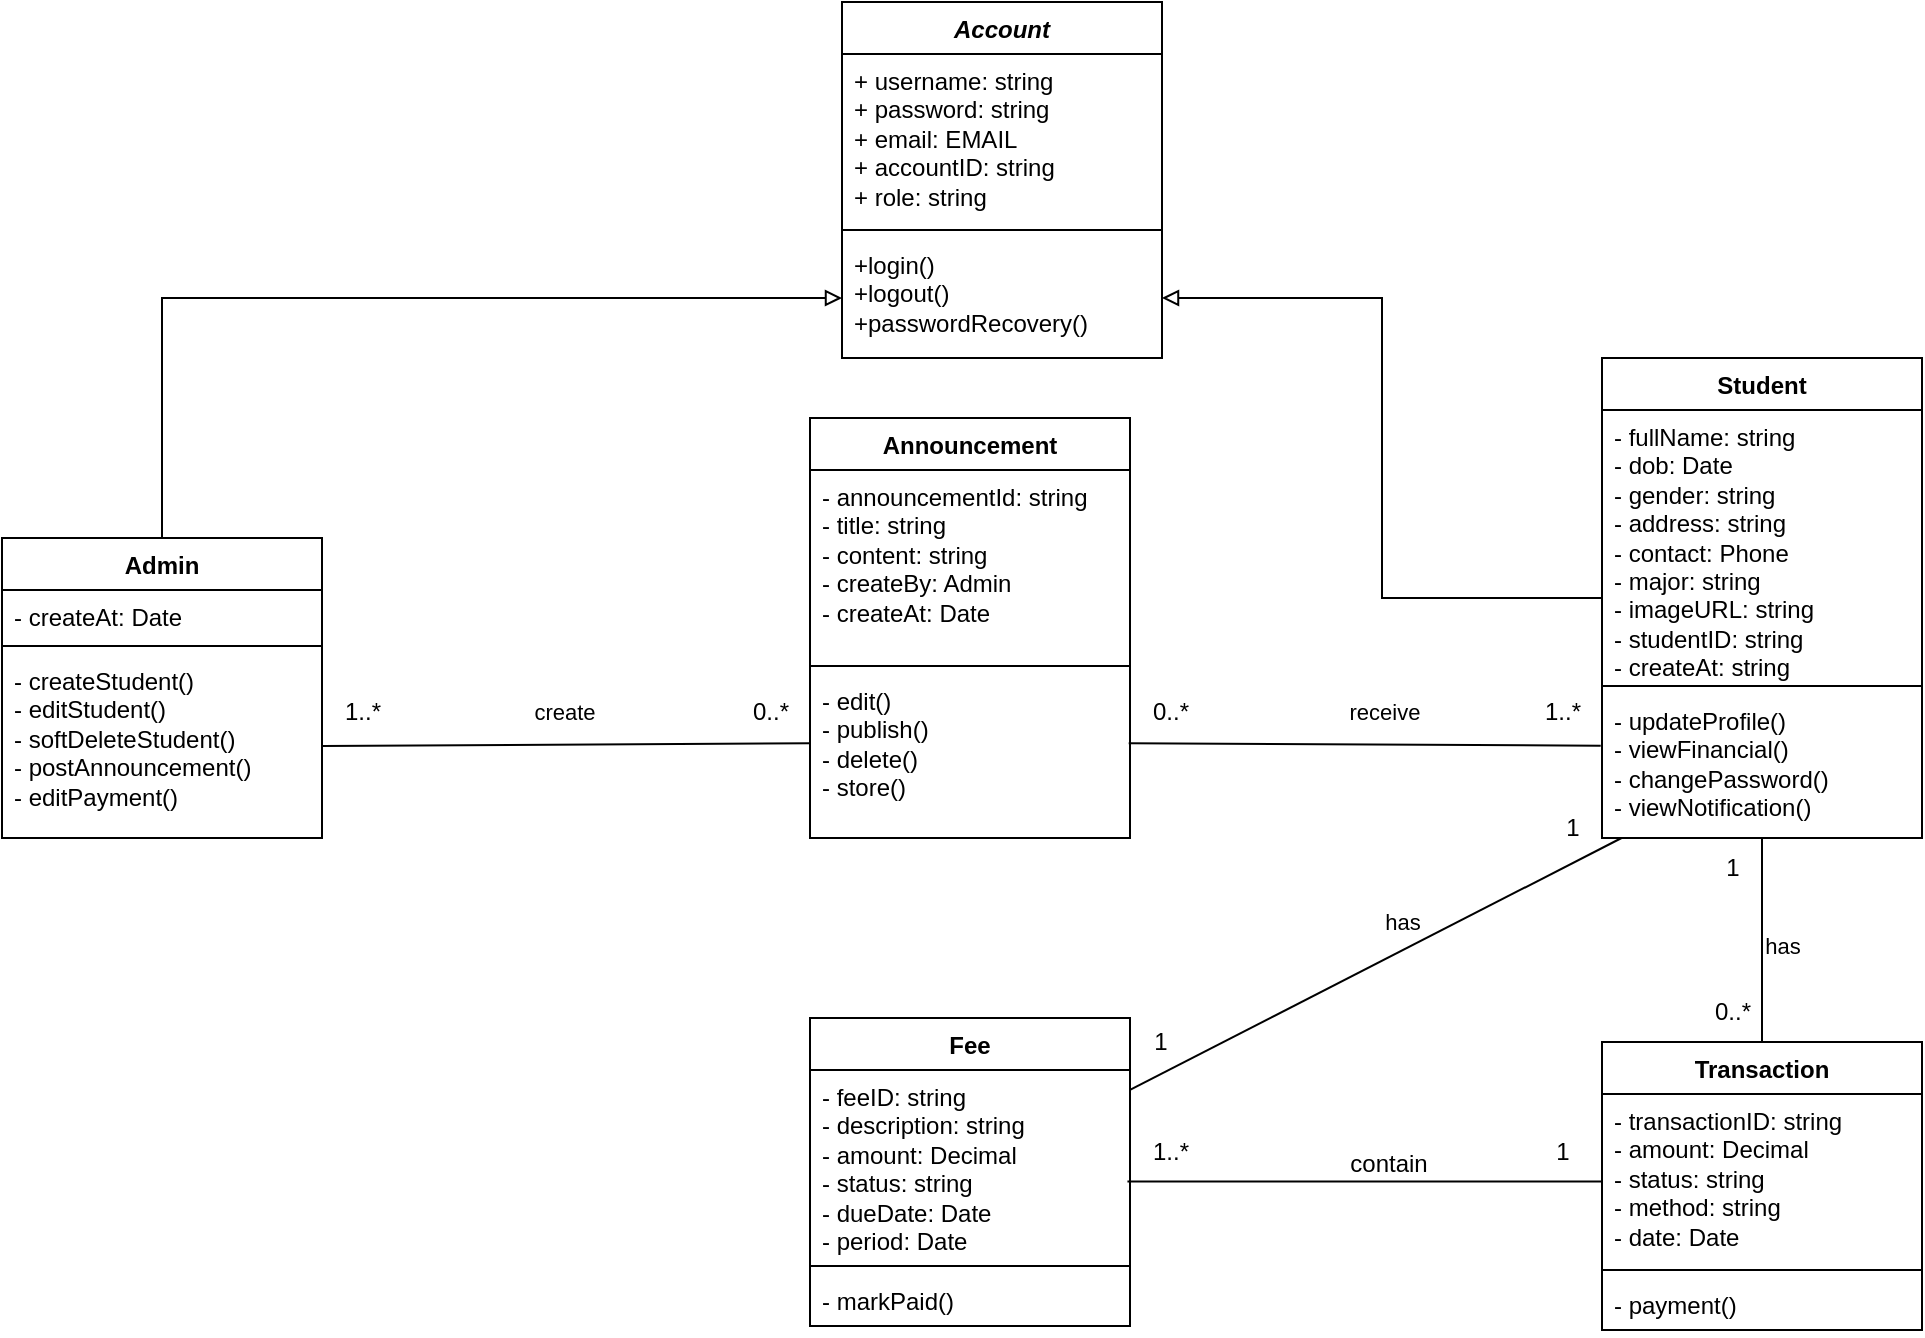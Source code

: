 <mxfile version="26.1.1">
  <diagram name="Trang-1" id="P6_eoKz5N8LoRXYNDzY7">
    <mxGraphModel dx="1421" dy="349" grid="1" gridSize="10" guides="1" tooltips="1" connect="1" arrows="1" fold="1" page="1" pageScale="1" pageWidth="827" pageHeight="1169" math="0" shadow="0">
      <root>
        <mxCell id="0" />
        <mxCell id="1" parent="0" />
        <mxCell id="kj9_B7zYvbfbqNJdOM6g-10" value="&lt;i&gt;Account&lt;/i&gt;" style="swimlane;fontStyle=1;align=center;verticalAlign=top;childLayout=stackLayout;horizontal=1;startSize=26;horizontalStack=0;resizeParent=1;resizeParentMax=0;resizeLast=0;collapsible=1;marginBottom=0;whiteSpace=wrap;html=1;" parent="1" vertex="1">
          <mxGeometry x="270" y="50" width="160" height="178" as="geometry" />
        </mxCell>
        <mxCell id="kj9_B7zYvbfbqNJdOM6g-11" value="+ username: string&lt;div&gt;+ password: string&lt;/div&gt;&lt;div&gt;+ email: EMAIL&lt;/div&gt;&lt;div&gt;+ accountID: string&lt;/div&gt;&lt;div&gt;+ role: string&lt;/div&gt;" style="text;strokeColor=none;fillColor=none;align=left;verticalAlign=top;spacingLeft=4;spacingRight=4;overflow=hidden;rotatable=0;points=[[0,0.5],[1,0.5]];portConstraint=eastwest;whiteSpace=wrap;html=1;" parent="kj9_B7zYvbfbqNJdOM6g-10" vertex="1">
          <mxGeometry y="26" width="160" height="84" as="geometry" />
        </mxCell>
        <mxCell id="kj9_B7zYvbfbqNJdOM6g-12" value="" style="line;strokeWidth=1;fillColor=none;align=left;verticalAlign=middle;spacingTop=-1;spacingLeft=3;spacingRight=3;rotatable=0;labelPosition=right;points=[];portConstraint=eastwest;strokeColor=inherit;" parent="kj9_B7zYvbfbqNJdOM6g-10" vertex="1">
          <mxGeometry y="110" width="160" height="8" as="geometry" />
        </mxCell>
        <mxCell id="kj9_B7zYvbfbqNJdOM6g-13" value="+login()&lt;div&gt;+logout()&lt;/div&gt;&lt;div&gt;+passwordRecovery()&lt;/div&gt;" style="text;strokeColor=none;fillColor=none;align=left;verticalAlign=top;spacingLeft=4;spacingRight=4;overflow=hidden;rotatable=0;points=[[0,0.5],[1,0.5]];portConstraint=eastwest;whiteSpace=wrap;html=1;" parent="kj9_B7zYvbfbqNJdOM6g-10" vertex="1">
          <mxGeometry y="118" width="160" height="60" as="geometry" />
        </mxCell>
        <mxCell id="kj9_B7zYvbfbqNJdOM6g-18" style="edgeStyle=orthogonalEdgeStyle;rounded=0;orthogonalLoop=1;jettySize=auto;html=1;entryX=0;entryY=0.5;entryDx=0;entryDy=0;endArrow=block;endFill=0;exitX=0.5;exitY=0;exitDx=0;exitDy=0;" parent="1" source="PIaiZYm5BltpmqRReViY-3" target="kj9_B7zYvbfbqNJdOM6g-13" edge="1">
          <mxGeometry relative="1" as="geometry">
            <mxPoint x="-77.04" y="360.182" as="sourcePoint" />
          </mxGeometry>
        </mxCell>
        <mxCell id="kj9_B7zYvbfbqNJdOM6g-23" style="edgeStyle=orthogonalEdgeStyle;rounded=0;orthogonalLoop=1;jettySize=auto;html=1;entryX=1;entryY=0.5;entryDx=0;entryDy=0;endArrow=block;endFill=0;" parent="1" source="kj9_B7zYvbfbqNJdOM6g-19" target="kj9_B7zYvbfbqNJdOM6g-13" edge="1">
          <mxGeometry relative="1" as="geometry" />
        </mxCell>
        <mxCell id="kj9_B7zYvbfbqNJdOM6g-19" value="Student" style="swimlane;fontStyle=1;align=center;verticalAlign=top;childLayout=stackLayout;horizontal=1;startSize=26;horizontalStack=0;resizeParent=1;resizeParentMax=0;resizeLast=0;collapsible=1;marginBottom=0;whiteSpace=wrap;html=1;" parent="1" vertex="1">
          <mxGeometry x="650" y="228" width="160" height="240" as="geometry" />
        </mxCell>
        <mxCell id="kj9_B7zYvbfbqNJdOM6g-20" value="&lt;div&gt;- fullName: string&lt;/div&gt;&lt;div&gt;- dob: Date&lt;/div&gt;&lt;div&gt;- gender: string&lt;/div&gt;&lt;div&gt;- address: string&lt;/div&gt;&lt;div&gt;- contact: Phone&lt;/div&gt;&lt;div&gt;- major: string&lt;/div&gt;&lt;div&gt;- imageURL: string&lt;/div&gt;&lt;div&gt;- studentID: string&lt;/div&gt;&lt;div&gt;- createAt: string&lt;/div&gt;" style="text;strokeColor=none;fillColor=none;align=left;verticalAlign=top;spacingLeft=4;spacingRight=4;overflow=hidden;rotatable=0;points=[[0,0.5],[1,0.5]];portConstraint=eastwest;whiteSpace=wrap;html=1;" parent="kj9_B7zYvbfbqNJdOM6g-19" vertex="1">
          <mxGeometry y="26" width="160" height="134" as="geometry" />
        </mxCell>
        <mxCell id="kj9_B7zYvbfbqNJdOM6g-21" value="" style="line;strokeWidth=1;fillColor=none;align=left;verticalAlign=middle;spacingTop=-1;spacingLeft=3;spacingRight=3;rotatable=0;labelPosition=right;points=[];portConstraint=eastwest;strokeColor=inherit;" parent="kj9_B7zYvbfbqNJdOM6g-19" vertex="1">
          <mxGeometry y="160" width="160" height="8" as="geometry" />
        </mxCell>
        <mxCell id="kj9_B7zYvbfbqNJdOM6g-22" value="- updateProfile()&lt;div&gt;- viewFinancial()&lt;/div&gt;&lt;div&gt;- changePassword()&lt;/div&gt;&lt;div&gt;- viewNotification()&lt;/div&gt;" style="text;strokeColor=none;fillColor=none;align=left;verticalAlign=top;spacingLeft=4;spacingRight=4;overflow=hidden;rotatable=0;points=[[0,0.5],[1,0.5]];portConstraint=eastwest;whiteSpace=wrap;html=1;" parent="kj9_B7zYvbfbqNJdOM6g-19" vertex="1">
          <mxGeometry y="168" width="160" height="72" as="geometry" />
        </mxCell>
        <mxCell id="kj9_B7zYvbfbqNJdOM6g-24" value="Announcement" style="swimlane;fontStyle=1;align=center;verticalAlign=top;childLayout=stackLayout;horizontal=1;startSize=26;horizontalStack=0;resizeParent=1;resizeParentMax=0;resizeLast=0;collapsible=1;marginBottom=0;whiteSpace=wrap;html=1;" parent="1" vertex="1">
          <mxGeometry x="254" y="258" width="160" height="210" as="geometry" />
        </mxCell>
        <mxCell id="kj9_B7zYvbfbqNJdOM6g-25" value="- announcementId: string&lt;div&gt;- title: string&lt;/div&gt;&lt;div&gt;- content: string&lt;/div&gt;&lt;div&gt;- createBy: Admin&lt;/div&gt;&lt;div&gt;- createAt: Date&lt;/div&gt;" style="text;strokeColor=none;fillColor=none;align=left;verticalAlign=top;spacingLeft=4;spacingRight=4;overflow=hidden;rotatable=0;points=[[0,0.5],[1,0.5]];portConstraint=eastwest;whiteSpace=wrap;html=1;" parent="kj9_B7zYvbfbqNJdOM6g-24" vertex="1">
          <mxGeometry y="26" width="160" height="94" as="geometry" />
        </mxCell>
        <mxCell id="kj9_B7zYvbfbqNJdOM6g-26" value="" style="line;strokeWidth=1;fillColor=none;align=left;verticalAlign=middle;spacingTop=-1;spacingLeft=3;spacingRight=3;rotatable=0;labelPosition=right;points=[];portConstraint=eastwest;strokeColor=inherit;" parent="kj9_B7zYvbfbqNJdOM6g-24" vertex="1">
          <mxGeometry y="120" width="160" height="8" as="geometry" />
        </mxCell>
        <mxCell id="kj9_B7zYvbfbqNJdOM6g-27" value="- edit()&lt;div&gt;- publish()&lt;/div&gt;&lt;div&gt;- delete()&lt;/div&gt;&lt;div&gt;- store()&lt;/div&gt;" style="text;strokeColor=none;fillColor=none;align=left;verticalAlign=top;spacingLeft=4;spacingRight=4;overflow=hidden;rotatable=0;points=[[0,0.5],[1,0.5]];portConstraint=eastwest;whiteSpace=wrap;html=1;" parent="kj9_B7zYvbfbqNJdOM6g-24" vertex="1">
          <mxGeometry y="128" width="160" height="82" as="geometry" />
        </mxCell>
        <mxCell id="kj9_B7zYvbfbqNJdOM6g-30" value="" style="endArrow=none;html=1;rounded=0;endFill=0;exitX=0.002;exitY=0.422;exitDx=0;exitDy=0;exitPerimeter=0;entryX=1;entryY=0.5;entryDx=0;entryDy=0;" parent="1" source="kj9_B7zYvbfbqNJdOM6g-27" target="PIaiZYm5BltpmqRReViY-6" edge="1">
          <mxGeometry width="50" height="50" relative="1" as="geometry">
            <mxPoint x="270" y="510" as="sourcePoint" />
            <mxPoint x="11.28" y="484.144" as="targetPoint" />
          </mxGeometry>
        </mxCell>
        <mxCell id="kj9_B7zYvbfbqNJdOM6g-33" value="create" style="edgeLabel;html=1;align=center;verticalAlign=middle;resizable=0;points=[];" parent="kj9_B7zYvbfbqNJdOM6g-30" connectable="0" vertex="1">
          <mxGeometry x="0.026" relative="1" as="geometry">
            <mxPoint x="2" y="-17" as="offset" />
          </mxGeometry>
        </mxCell>
        <mxCell id="kj9_B7zYvbfbqNJdOM6g-31" value="1..*" style="text;html=1;align=center;verticalAlign=middle;resizable=0;points=[];autosize=1;strokeColor=none;fillColor=none;" parent="1" vertex="1">
          <mxGeometry x="10" y="390" width="40" height="30" as="geometry" />
        </mxCell>
        <mxCell id="kj9_B7zYvbfbqNJdOM6g-32" value="0..*" style="text;html=1;align=center;verticalAlign=middle;resizable=0;points=[];autosize=1;strokeColor=none;fillColor=none;" parent="1" vertex="1">
          <mxGeometry x="214" y="390" width="40" height="30" as="geometry" />
        </mxCell>
        <mxCell id="kj9_B7zYvbfbqNJdOM6g-34" value="" style="endArrow=none;html=1;rounded=0;entryX=-0.004;entryY=0.359;entryDx=0;entryDy=0;exitX=0.996;exitY=0.422;exitDx=0;exitDy=0;endFill=0;exitPerimeter=0;entryPerimeter=0;" parent="1" source="kj9_B7zYvbfbqNJdOM6g-27" target="kj9_B7zYvbfbqNJdOM6g-22" edge="1">
          <mxGeometry width="50" height="50" relative="1" as="geometry">
            <mxPoint x="320" y="640" as="sourcePoint" />
            <mxPoint x="370" y="590" as="targetPoint" />
          </mxGeometry>
        </mxCell>
        <mxCell id="kj9_B7zYvbfbqNJdOM6g-35" value="receive" style="edgeLabel;html=1;align=center;verticalAlign=middle;resizable=0;points=[];" parent="kj9_B7zYvbfbqNJdOM6g-34" connectable="0" vertex="1">
          <mxGeometry x="0.035" y="-2" relative="1" as="geometry">
            <mxPoint x="5" y="-18" as="offset" />
          </mxGeometry>
        </mxCell>
        <mxCell id="kj9_B7zYvbfbqNJdOM6g-36" value="1..*" style="text;html=1;align=center;verticalAlign=middle;resizable=0;points=[];autosize=1;strokeColor=none;fillColor=none;" parent="1" vertex="1">
          <mxGeometry x="610" y="390" width="40" height="30" as="geometry" />
        </mxCell>
        <mxCell id="kj9_B7zYvbfbqNJdOM6g-37" value="0..*" style="text;html=1;align=center;verticalAlign=middle;resizable=0;points=[];autosize=1;strokeColor=none;fillColor=none;" parent="1" vertex="1">
          <mxGeometry x="414" y="390" width="40" height="30" as="geometry" />
        </mxCell>
        <mxCell id="kj9_B7zYvbfbqNJdOM6g-38" value="Fee" style="swimlane;fontStyle=1;align=center;verticalAlign=top;childLayout=stackLayout;horizontal=1;startSize=26;horizontalStack=0;resizeParent=1;resizeParentMax=0;resizeLast=0;collapsible=1;marginBottom=0;whiteSpace=wrap;html=1;" parent="1" vertex="1">
          <mxGeometry x="254" y="558" width="160" height="154" as="geometry" />
        </mxCell>
        <mxCell id="kj9_B7zYvbfbqNJdOM6g-39" value="- feeID: string&lt;div&gt;- description: string&lt;/div&gt;&lt;div&gt;- amount: Decimal&lt;/div&gt;&lt;div&gt;- status: string&lt;/div&gt;&lt;div&gt;- dueDate: Date&lt;/div&gt;&lt;div&gt;- period: Date&lt;/div&gt;" style="text;strokeColor=none;fillColor=none;align=left;verticalAlign=top;spacingLeft=4;spacingRight=4;overflow=hidden;rotatable=0;points=[[0,0.5],[1,0.5]];portConstraint=eastwest;whiteSpace=wrap;html=1;" parent="kj9_B7zYvbfbqNJdOM6g-38" vertex="1">
          <mxGeometry y="26" width="160" height="94" as="geometry" />
        </mxCell>
        <mxCell id="kj9_B7zYvbfbqNJdOM6g-40" value="" style="line;strokeWidth=1;fillColor=none;align=left;verticalAlign=middle;spacingTop=-1;spacingLeft=3;spacingRight=3;rotatable=0;labelPosition=right;points=[];portConstraint=eastwest;strokeColor=inherit;" parent="kj9_B7zYvbfbqNJdOM6g-38" vertex="1">
          <mxGeometry y="120" width="160" height="8" as="geometry" />
        </mxCell>
        <mxCell id="kj9_B7zYvbfbqNJdOM6g-41" value="- markPaid()" style="text;strokeColor=none;fillColor=none;align=left;verticalAlign=top;spacingLeft=4;spacingRight=4;overflow=hidden;rotatable=0;points=[[0,0.5],[1,0.5]];portConstraint=eastwest;whiteSpace=wrap;html=1;" parent="kj9_B7zYvbfbqNJdOM6g-38" vertex="1">
          <mxGeometry y="128" width="160" height="26" as="geometry" />
        </mxCell>
        <mxCell id="kj9_B7zYvbfbqNJdOM6g-44" value="Transaction" style="swimlane;fontStyle=1;align=center;verticalAlign=top;childLayout=stackLayout;horizontal=1;startSize=26;horizontalStack=0;resizeParent=1;resizeParentMax=0;resizeLast=0;collapsible=1;marginBottom=0;whiteSpace=wrap;html=1;" parent="1" vertex="1">
          <mxGeometry x="650" y="570" width="160" height="144" as="geometry" />
        </mxCell>
        <mxCell id="kj9_B7zYvbfbqNJdOM6g-45" value="- transactionID: string&lt;div&gt;- amount: Decimal&lt;/div&gt;&lt;div&gt;- status: string&lt;/div&gt;&lt;div&gt;- method: string&lt;/div&gt;&lt;div&gt;- date: Date&lt;/div&gt;" style="text;strokeColor=none;fillColor=none;align=left;verticalAlign=top;spacingLeft=4;spacingRight=4;overflow=hidden;rotatable=0;points=[[0,0.5],[1,0.5]];portConstraint=eastwest;whiteSpace=wrap;html=1;" parent="kj9_B7zYvbfbqNJdOM6g-44" vertex="1">
          <mxGeometry y="26" width="160" height="84" as="geometry" />
        </mxCell>
        <mxCell id="kj9_B7zYvbfbqNJdOM6g-46" value="" style="line;strokeWidth=1;fillColor=none;align=left;verticalAlign=middle;spacingTop=-1;spacingLeft=3;spacingRight=3;rotatable=0;labelPosition=right;points=[];portConstraint=eastwest;strokeColor=inherit;" parent="kj9_B7zYvbfbqNJdOM6g-44" vertex="1">
          <mxGeometry y="110" width="160" height="8" as="geometry" />
        </mxCell>
        <mxCell id="kj9_B7zYvbfbqNJdOM6g-47" value="- payment()" style="text;strokeColor=none;fillColor=none;align=left;verticalAlign=top;spacingLeft=4;spacingRight=4;overflow=hidden;rotatable=0;points=[[0,0.5],[1,0.5]];portConstraint=eastwest;whiteSpace=wrap;html=1;" parent="kj9_B7zYvbfbqNJdOM6g-44" vertex="1">
          <mxGeometry y="118" width="160" height="26" as="geometry" />
        </mxCell>
        <mxCell id="kj9_B7zYvbfbqNJdOM6g-48" value="" style="endArrow=none;html=1;rounded=0;exitX=0.5;exitY=0;exitDx=0;exitDy=0;endFill=0;" parent="1" source="kj9_B7zYvbfbqNJdOM6g-44" target="kj9_B7zYvbfbqNJdOM6g-22" edge="1">
          <mxGeometry width="50" height="50" relative="1" as="geometry">
            <mxPoint x="670" y="540" as="sourcePoint" />
            <mxPoint x="720" y="490" as="targetPoint" />
          </mxGeometry>
        </mxCell>
        <mxCell id="kj9_B7zYvbfbqNJdOM6g-52" value="has" style="edgeLabel;html=1;align=center;verticalAlign=middle;resizable=0;points=[];" parent="kj9_B7zYvbfbqNJdOM6g-48" connectable="0" vertex="1">
          <mxGeometry x="-0.051" y="-3" relative="1" as="geometry">
            <mxPoint x="7" as="offset" />
          </mxGeometry>
        </mxCell>
        <mxCell id="kj9_B7zYvbfbqNJdOM6g-49" value="" style="endArrow=none;html=1;rounded=0;" parent="1" source="kj9_B7zYvbfbqNJdOM6g-38" target="kj9_B7zYvbfbqNJdOM6g-22" edge="1">
          <mxGeometry width="50" height="50" relative="1" as="geometry">
            <mxPoint x="550" y="540" as="sourcePoint" />
            <mxPoint x="600" y="490" as="targetPoint" />
          </mxGeometry>
        </mxCell>
        <mxCell id="kj9_B7zYvbfbqNJdOM6g-51" value="has" style="edgeLabel;html=1;align=center;verticalAlign=middle;resizable=0;points=[];" parent="kj9_B7zYvbfbqNJdOM6g-49" connectable="0" vertex="1">
          <mxGeometry x="0.208" y="2" relative="1" as="geometry">
            <mxPoint x="-12" y="-6" as="offset" />
          </mxGeometry>
        </mxCell>
        <mxCell id="kj9_B7zYvbfbqNJdOM6g-50" value="" style="endArrow=none;html=1;rounded=0;exitX=0.995;exitY=0.594;exitDx=0;exitDy=0;exitPerimeter=0;endFill=0;entryX=0.003;entryY=0.466;entryDx=0;entryDy=0;entryPerimeter=0;" parent="1" edge="1">
          <mxGeometry width="50" height="50" relative="1" as="geometry">
            <mxPoint x="412.72" y="639.786" as="sourcePoint" />
            <mxPoint x="650.0" y="639.754" as="targetPoint" />
          </mxGeometry>
        </mxCell>
        <mxCell id="kj9_B7zYvbfbqNJdOM6g-58" value="&lt;span style=&quot;font-size: 12px; background-color: rgb(255, 255, 255);&quot;&gt;contain&lt;/span&gt;" style="edgeLabel;html=1;align=center;verticalAlign=middle;resizable=0;points=[];" parent="kj9_B7zYvbfbqNJdOM6g-50" connectable="0" vertex="1">
          <mxGeometry x="0.096" y="1" relative="1" as="geometry">
            <mxPoint y="-8" as="offset" />
          </mxGeometry>
        </mxCell>
        <mxCell id="kj9_B7zYvbfbqNJdOM6g-53" value="0..*" style="text;html=1;align=center;verticalAlign=middle;resizable=0;points=[];autosize=1;strokeColor=none;fillColor=none;" parent="1" vertex="1">
          <mxGeometry x="695" y="540" width="40" height="30" as="geometry" />
        </mxCell>
        <mxCell id="kj9_B7zYvbfbqNJdOM6g-54" value="1" style="text;html=1;align=center;verticalAlign=middle;resizable=0;points=[];autosize=1;strokeColor=none;fillColor=none;" parent="1" vertex="1">
          <mxGeometry x="700" y="468" width="30" height="30" as="geometry" />
        </mxCell>
        <mxCell id="kj9_B7zYvbfbqNJdOM6g-55" value="1" style="text;html=1;align=center;verticalAlign=middle;resizable=0;points=[];autosize=1;strokeColor=none;fillColor=none;" parent="1" vertex="1">
          <mxGeometry x="620" y="448" width="30" height="30" as="geometry" />
        </mxCell>
        <mxCell id="kj9_B7zYvbfbqNJdOM6g-56" value="1" style="text;html=1;align=center;verticalAlign=middle;resizable=0;points=[];autosize=1;strokeColor=none;fillColor=none;" parent="1" vertex="1">
          <mxGeometry x="414" y="555" width="30" height="30" as="geometry" />
        </mxCell>
        <mxCell id="kj9_B7zYvbfbqNJdOM6g-59" value="1" style="text;html=1;align=center;verticalAlign=middle;resizable=0;points=[];autosize=1;strokeColor=none;fillColor=none;" parent="1" vertex="1">
          <mxGeometry x="615" y="610" width="30" height="30" as="geometry" />
        </mxCell>
        <mxCell id="kj9_B7zYvbfbqNJdOM6g-60" value="1..*" style="text;html=1;align=center;verticalAlign=middle;resizable=0;points=[];autosize=1;strokeColor=none;fillColor=none;" parent="1" vertex="1">
          <mxGeometry x="414" y="610" width="40" height="30" as="geometry" />
        </mxCell>
        <mxCell id="PIaiZYm5BltpmqRReViY-3" value="Admin" style="swimlane;fontStyle=1;align=center;verticalAlign=top;childLayout=stackLayout;horizontal=1;startSize=26;horizontalStack=0;resizeParent=1;resizeParentMax=0;resizeLast=0;collapsible=1;marginBottom=0;whiteSpace=wrap;html=1;" vertex="1" parent="1">
          <mxGeometry x="-150" y="318" width="160" height="150" as="geometry" />
        </mxCell>
        <mxCell id="PIaiZYm5BltpmqRReViY-4" value="&lt;div&gt;- createAt: Date&lt;/div&gt;" style="text;strokeColor=none;fillColor=none;align=left;verticalAlign=top;spacingLeft=4;spacingRight=4;overflow=hidden;rotatable=0;points=[[0,0.5],[1,0.5]];portConstraint=eastwest;whiteSpace=wrap;html=1;" vertex="1" parent="PIaiZYm5BltpmqRReViY-3">
          <mxGeometry y="26" width="160" height="24" as="geometry" />
        </mxCell>
        <mxCell id="PIaiZYm5BltpmqRReViY-5" value="" style="line;strokeWidth=1;fillColor=none;align=left;verticalAlign=middle;spacingTop=-1;spacingLeft=3;spacingRight=3;rotatable=0;labelPosition=right;points=[];portConstraint=eastwest;strokeColor=inherit;" vertex="1" parent="PIaiZYm5BltpmqRReViY-3">
          <mxGeometry y="50" width="160" height="8" as="geometry" />
        </mxCell>
        <mxCell id="PIaiZYm5BltpmqRReViY-6" value="- createStudent()&lt;div&gt;- editStudent()&lt;/div&gt;&lt;div&gt;- softDeleteStudent()&lt;/div&gt;&lt;div&gt;- postAnnouncement()&lt;/div&gt;&lt;div&gt;- editPayment()&lt;/div&gt;" style="text;strokeColor=none;fillColor=none;align=left;verticalAlign=top;spacingLeft=4;spacingRight=4;overflow=hidden;rotatable=0;points=[[0,0.5],[1,0.5]];portConstraint=eastwest;whiteSpace=wrap;html=1;" vertex="1" parent="PIaiZYm5BltpmqRReViY-3">
          <mxGeometry y="58" width="160" height="92" as="geometry" />
        </mxCell>
      </root>
    </mxGraphModel>
  </diagram>
</mxfile>

